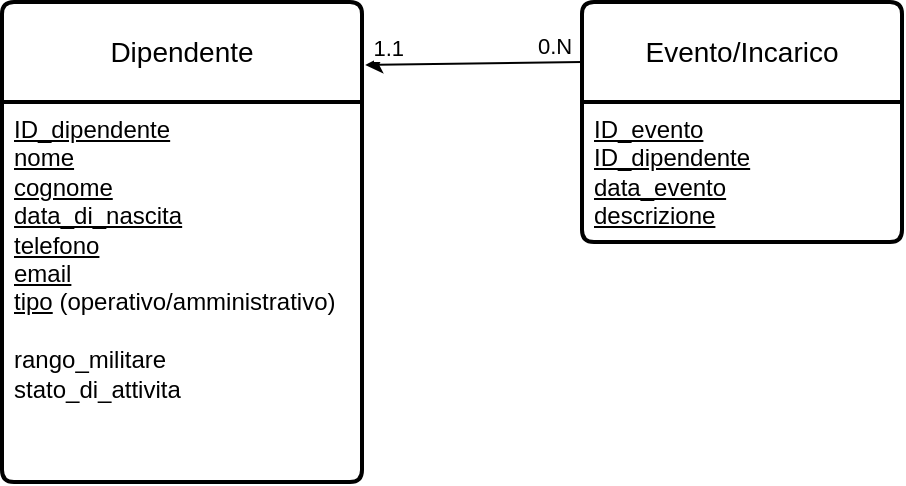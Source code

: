 <mxfile version="22.1.11" type="google">
  <diagram name="Pagina-1" id="ogliidfsjKwVIosgU6xk">
    <mxGraphModel dx="1050" dy="557" grid="1" gridSize="10" guides="1" tooltips="1" connect="1" arrows="1" fold="1" page="1" pageScale="1" pageWidth="827" pageHeight="1169" math="0" shadow="0">
      <root>
        <mxCell id="0" />
        <mxCell id="1" parent="0" />
        <mxCell id="ey2NyQJeY1eSOmOU83uW-1" value="Dipendente" style="swimlane;childLayout=stackLayout;horizontal=1;startSize=50;horizontalStack=0;rounded=1;fontSize=14;fontStyle=0;strokeWidth=2;resizeParent=0;resizeLast=1;shadow=0;dashed=0;align=center;arcSize=4;whiteSpace=wrap;html=1;" vertex="1" parent="1">
          <mxGeometry x="60" y="110" width="180" height="240" as="geometry" />
        </mxCell>
        <mxCell id="ey2NyQJeY1eSOmOU83uW-2" value="&lt;u&gt;ID_dipendente&lt;/u&gt;&lt;br&gt;&lt;u&gt;nome&lt;br&gt;cognome&lt;br&gt;data_di_nascita&lt;br&gt;telefono&lt;br&gt;email&lt;br&gt;tipo&lt;/u&gt; (operativo/amministrativo)&lt;br&gt;&lt;br&gt;rango_militare&lt;br&gt;stato_di_attivita" style="align=left;strokeColor=none;fillColor=none;spacingLeft=4;fontSize=12;verticalAlign=top;resizable=0;rotatable=0;part=1;html=1;" vertex="1" parent="ey2NyQJeY1eSOmOU83uW-1">
          <mxGeometry y="50" width="180" height="190" as="geometry" />
        </mxCell>
        <mxCell id="ey2NyQJeY1eSOmOU83uW-3" value="Evento/Incarico" style="swimlane;childLayout=stackLayout;horizontal=1;startSize=50;horizontalStack=0;rounded=1;fontSize=14;fontStyle=0;strokeWidth=2;resizeParent=0;resizeLast=1;shadow=0;dashed=0;align=center;arcSize=4;whiteSpace=wrap;html=1;" vertex="1" parent="1">
          <mxGeometry x="350" y="110" width="160" height="120" as="geometry" />
        </mxCell>
        <mxCell id="ey2NyQJeY1eSOmOU83uW-4" value="&lt;u&gt;ID_evento&lt;br&gt;ID_dipendente&lt;br&gt;data_evento&lt;br&gt;descrizione&lt;/u&gt;" style="align=left;strokeColor=none;fillColor=none;spacingLeft=4;fontSize=12;verticalAlign=top;resizable=0;rotatable=0;part=1;html=1;" vertex="1" parent="ey2NyQJeY1eSOmOU83uW-3">
          <mxGeometry y="50" width="160" height="70" as="geometry" />
        </mxCell>
        <mxCell id="ey2NyQJeY1eSOmOU83uW-10" value="" style="endArrow=classic;html=1;rounded=0;entryX=1.009;entryY=0.131;entryDx=0;entryDy=0;entryPerimeter=0;" edge="1" parent="1" target="ey2NyQJeY1eSOmOU83uW-1">
          <mxGeometry relative="1" as="geometry">
            <mxPoint x="350" y="140" as="sourcePoint" />
            <mxPoint x="256" y="140" as="targetPoint" />
          </mxGeometry>
        </mxCell>
        <mxCell id="ey2NyQJeY1eSOmOU83uW-11" value="0.N" style="edgeLabel;resizable=0;html=1;align=left;verticalAlign=bottom;" connectable="0" vertex="1" parent="ey2NyQJeY1eSOmOU83uW-10">
          <mxGeometry x="-1" relative="1" as="geometry">
            <mxPoint x="-24" as="offset" />
          </mxGeometry>
        </mxCell>
        <mxCell id="ey2NyQJeY1eSOmOU83uW-12" value="1.1" style="edgeLabel;resizable=0;html=1;align=right;verticalAlign=bottom;" connectable="0" vertex="1" parent="ey2NyQJeY1eSOmOU83uW-10">
          <mxGeometry x="1" relative="1" as="geometry">
            <mxPoint x="20" as="offset" />
          </mxGeometry>
        </mxCell>
      </root>
    </mxGraphModel>
  </diagram>
</mxfile>
